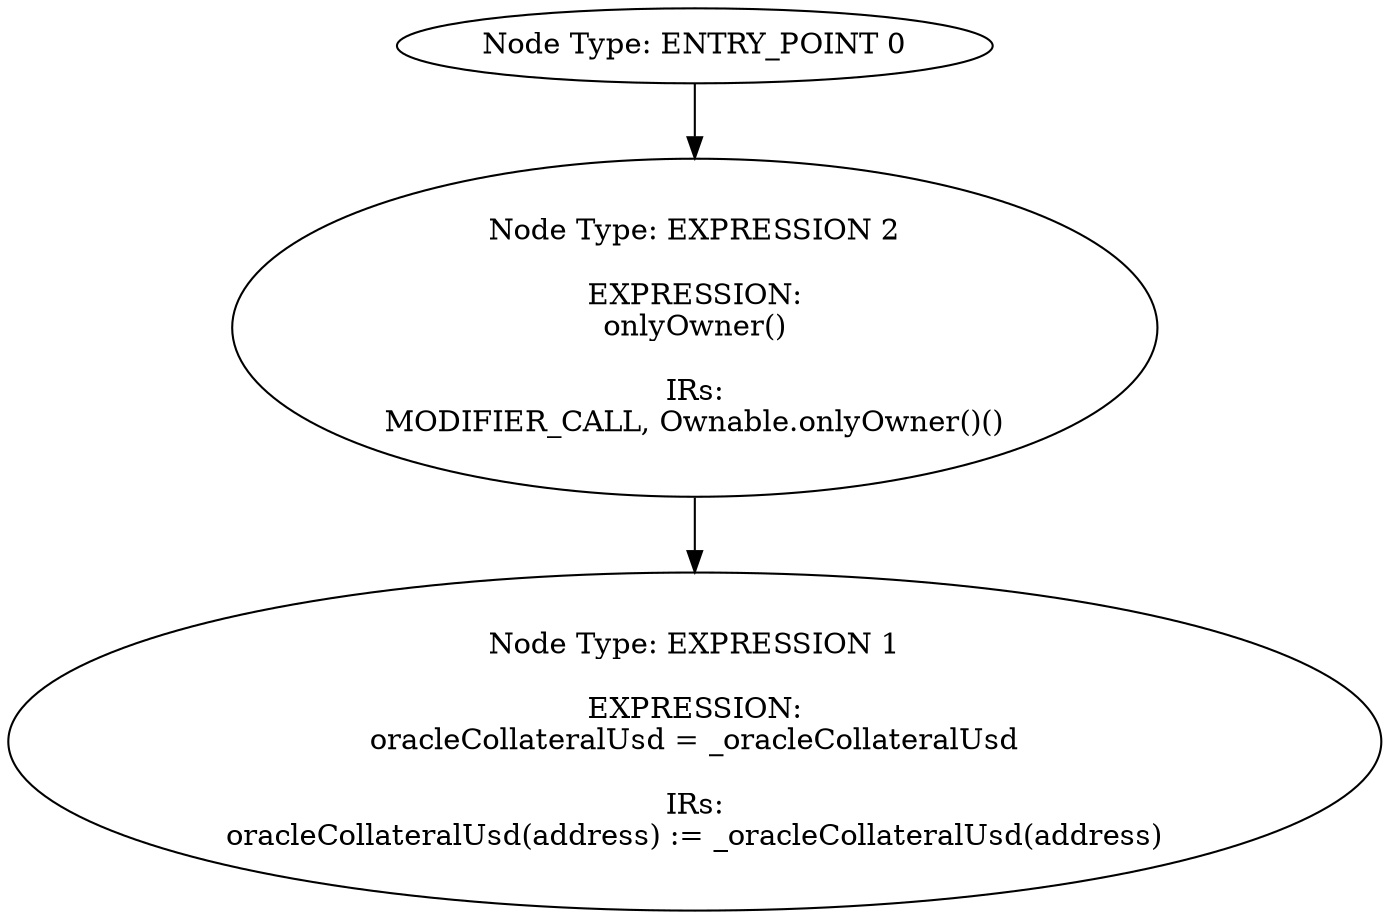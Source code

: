digraph{
0[label="Node Type: ENTRY_POINT 0
"];
0->2;
1[label="Node Type: EXPRESSION 1

EXPRESSION:
oracleCollateralUsd = _oracleCollateralUsd

IRs:
oracleCollateralUsd(address) := _oracleCollateralUsd(address)"];
2[label="Node Type: EXPRESSION 2

EXPRESSION:
onlyOwner()

IRs:
MODIFIER_CALL, Ownable.onlyOwner()()"];
2->1;
}
